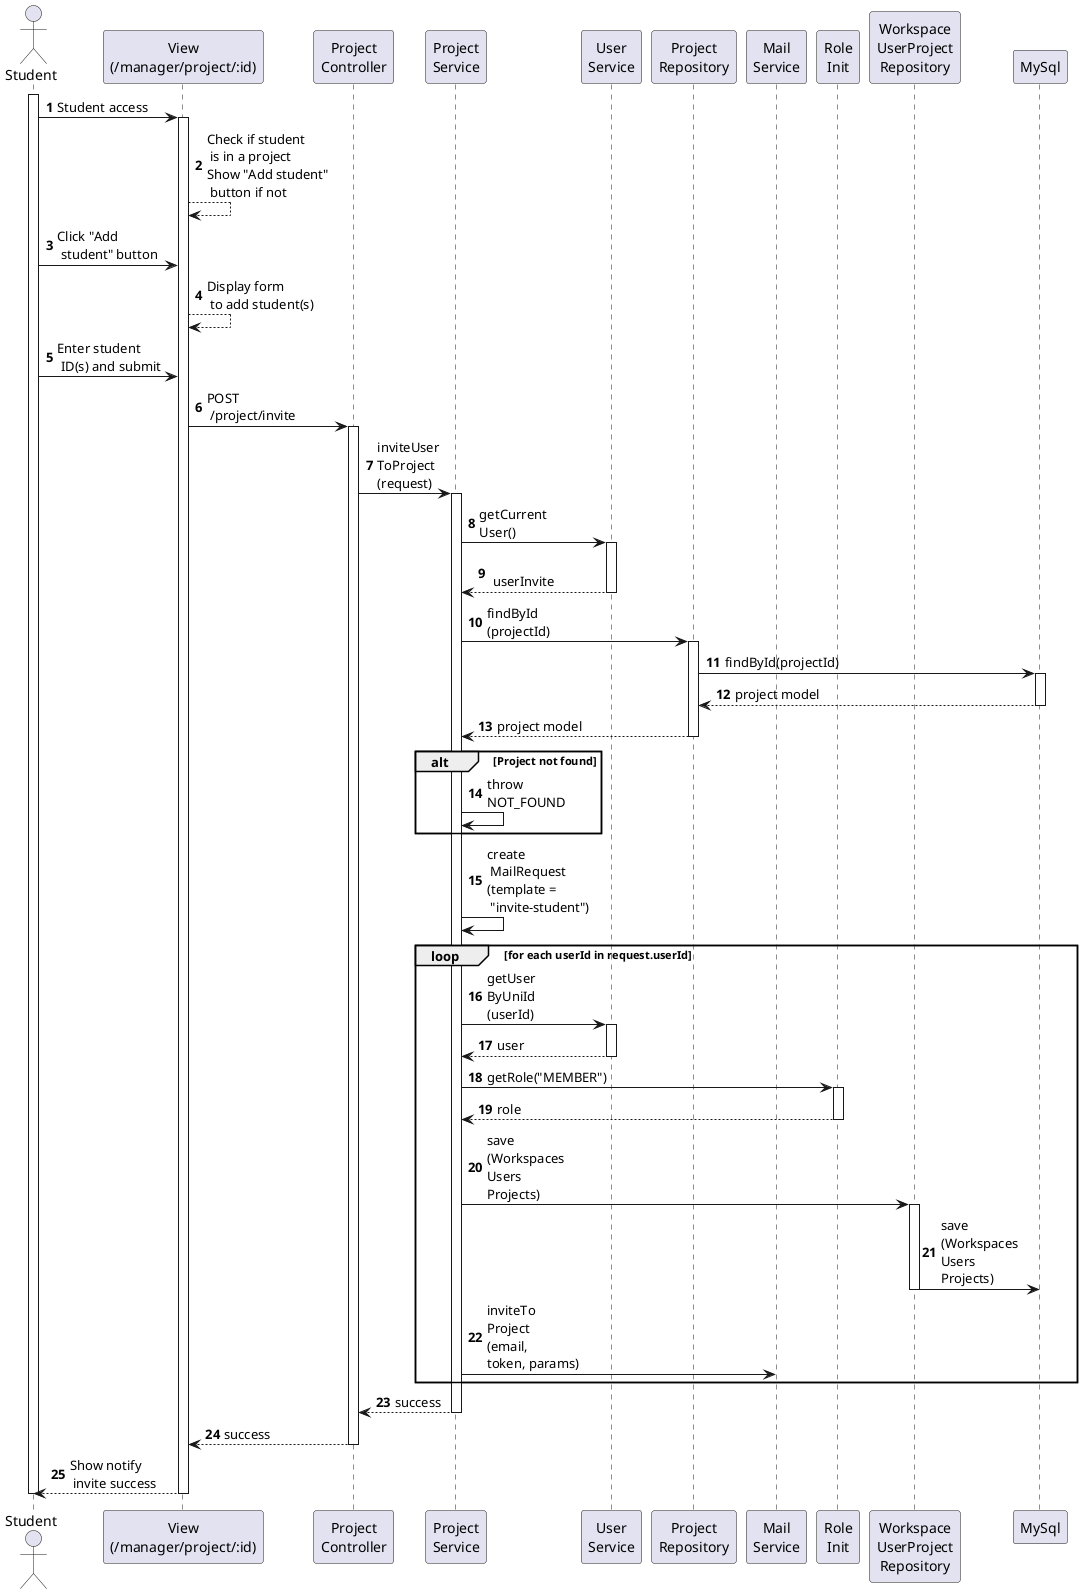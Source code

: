 @startuml
autonumber

actor "Student" as SV
participant "View\n(/manager/project/:id)" as View
participant "Project\nController" as Controller
participant "Project\nService" as Service
participant "User\nService" as UserService
participant "Project\nRepository" as ProjectRepo
participant "Mail\nService" as MailService
participant "Role\nInit" as RoleInit
participant "Workspace\nUserProject\nRepository" as WUPRepo
participant "MySql" as MySQL

activate SV
SV -> View : Student access
activate View
View --> View : Check if student \n is in a project\nShow "Add student" \n button if not
SV -> View : Click "Add \n student" button
View --> View : Display form \n to add student(s)
SV -> View : Enter student \n ID(s) and submit
View -> Controller : POST \n /project/invite
activate Controller
Controller -> Service : inviteUser\nToProject\n(request)

activate Service
Service -> UserService : getCurrent\nUser()
activate UserService
UserService --> Service :  \n userInvite
deactivate UserService
Service -> ProjectRepo : findById\n(projectId)
activate ProjectRepo
ProjectRepo -> MySQL: findById(projectId)
activate MySQL
MySQL --> ProjectRepo:  project model
deactivate MySQL
ProjectRepo --> Service :  project model
deactivate ProjectRepo
alt Project not found
    Service -> Service : throw \nNOT_FOUND
end

Service -> Service : create \n MailRequest\n(template = \n "invite-student")

loop for each userId in request.userId
    Service -> UserService : getUser\nByUniId\n(userId)
    activate UserService
    UserService --> Service :  user
    deactivate UserService
    Service -> RoleInit : getRole("MEMBER")
    activate RoleInit
    RoleInit --> Service :  role
    deactivate RoleInit
    Service -> WUPRepo : save\n(Workspaces\nUsers\nProjects)
    activate WUPRepo
    WUPRepo -> MySQL: save\n(Workspaces\nUsers\nProjects)

    deactivate WUPRepo
    Service -> MailService : inviteTo\nProject\n(email, \ntoken, params)
end
Service --> Controller :  success
deactivate Service
Controller --> View :  success
deactivate Controller
View --> SV: Show notify \n invite success
deactivate View
deactivate SV
@enduml
